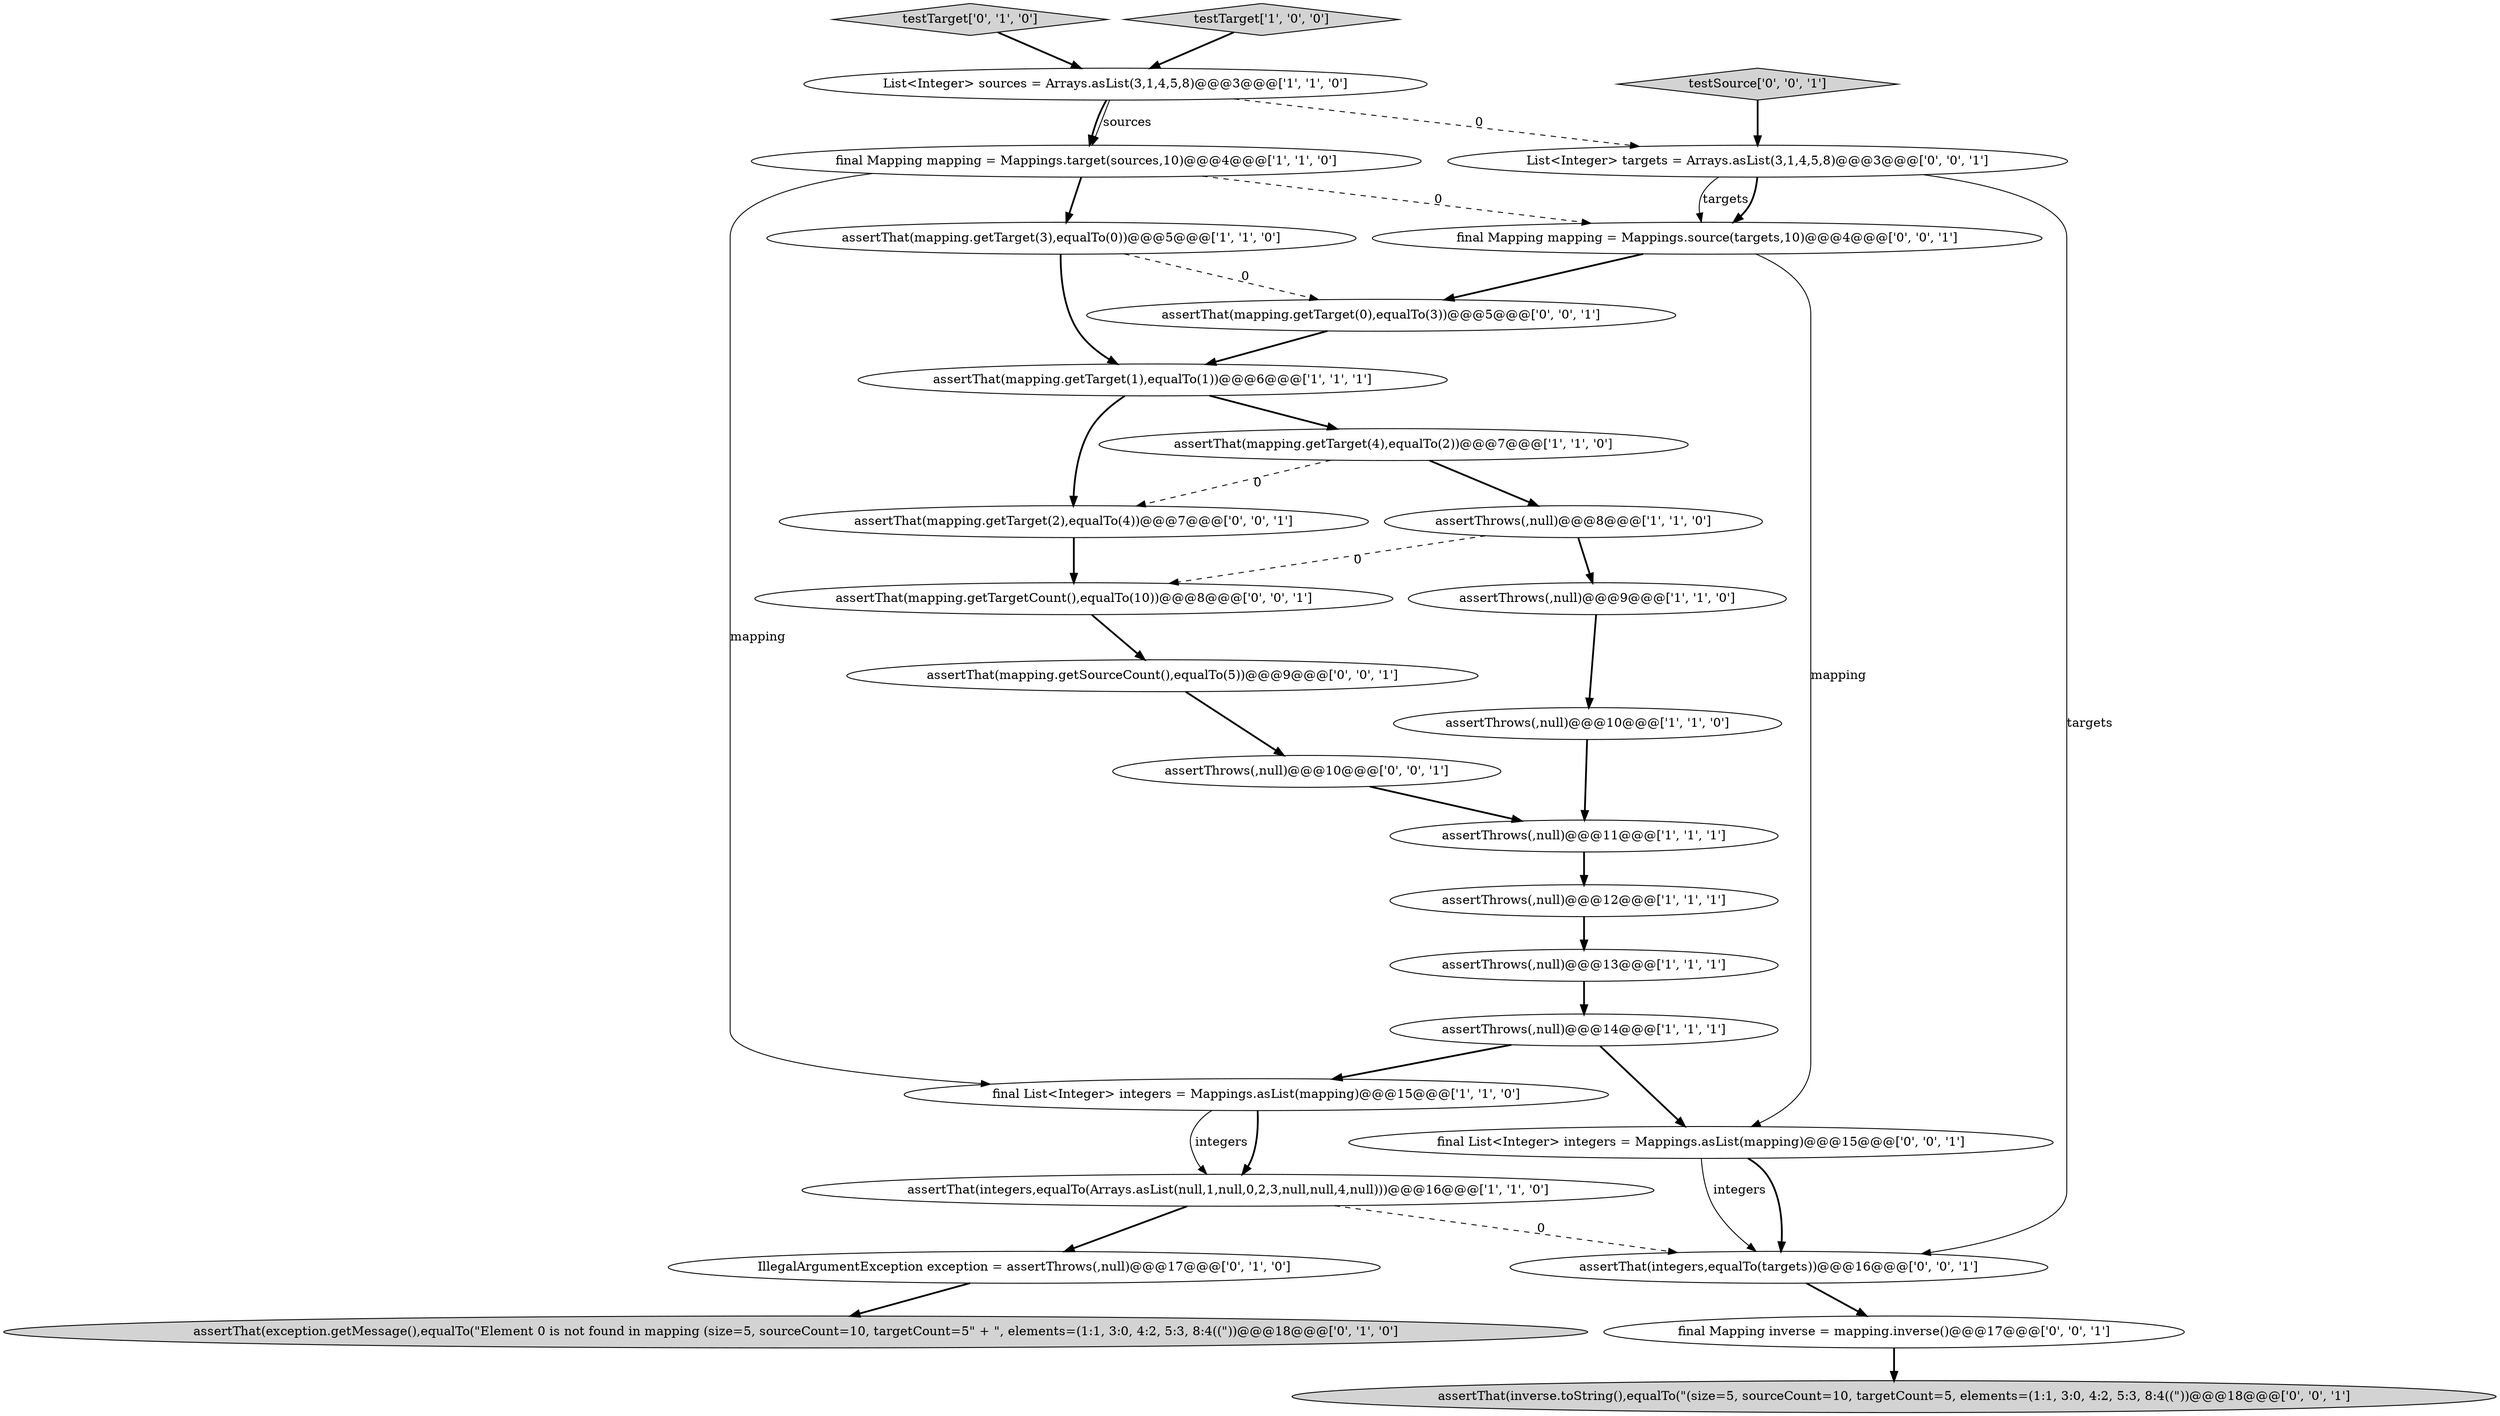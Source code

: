 digraph {
11 [style = filled, label = "assertThrows(,null)@@@13@@@['1', '1', '1']", fillcolor = white, shape = ellipse image = "AAA0AAABBB1BBB"];
18 [style = filled, label = "List<Integer> targets = Arrays.asList(3,1,4,5,8)@@@3@@@['0', '0', '1']", fillcolor = white, shape = ellipse image = "AAA0AAABBB3BBB"];
0 [style = filled, label = "assertThrows(,null)@@@11@@@['1', '1', '1']", fillcolor = white, shape = ellipse image = "AAA0AAABBB1BBB"];
15 [style = filled, label = "testTarget['0', '1', '0']", fillcolor = lightgray, shape = diamond image = "AAA0AAABBB2BBB"];
17 [style = filled, label = "assertThat(exception.getMessage(),equalTo(\"Element 0 is not found in mapping (size=5, sourceCount=10, targetCount=5\" + \", elements=(1:1, 3:0, 4:2, 5:3, 8:4((\"))@@@18@@@['0', '1', '0']", fillcolor = lightgray, shape = ellipse image = "AAA1AAABBB2BBB"];
12 [style = filled, label = "assertThat(mapping.getTarget(1),equalTo(1))@@@6@@@['1', '1', '1']", fillcolor = white, shape = ellipse image = "AAA0AAABBB1BBB"];
24 [style = filled, label = "final List<Integer> integers = Mappings.asList(mapping)@@@15@@@['0', '0', '1']", fillcolor = white, shape = ellipse image = "AAA0AAABBB3BBB"];
29 [style = filled, label = "testSource['0', '0', '1']", fillcolor = lightgray, shape = diamond image = "AAA0AAABBB3BBB"];
16 [style = filled, label = "IllegalArgumentException exception = assertThrows(,null)@@@17@@@['0', '1', '0']", fillcolor = white, shape = ellipse image = "AAA1AAABBB2BBB"];
27 [style = filled, label = "final Mapping mapping = Mappings.source(targets,10)@@@4@@@['0', '0', '1']", fillcolor = white, shape = ellipse image = "AAA0AAABBB3BBB"];
21 [style = filled, label = "final Mapping inverse = mapping.inverse()@@@17@@@['0', '0', '1']", fillcolor = white, shape = ellipse image = "AAA0AAABBB3BBB"];
28 [style = filled, label = "assertThat(integers,equalTo(targets))@@@16@@@['0', '0', '1']", fillcolor = white, shape = ellipse image = "AAA0AAABBB3BBB"];
10 [style = filled, label = "assertThrows(,null)@@@8@@@['1', '1', '0']", fillcolor = white, shape = ellipse image = "AAA0AAABBB1BBB"];
22 [style = filled, label = "assertThat(mapping.getTarget(0),equalTo(3))@@@5@@@['0', '0', '1']", fillcolor = white, shape = ellipse image = "AAA0AAABBB3BBB"];
1 [style = filled, label = "assertThat(integers,equalTo(Arrays.asList(null,1,null,0,2,3,null,null,4,null)))@@@16@@@['1', '1', '0']", fillcolor = white, shape = ellipse image = "AAA0AAABBB1BBB"];
23 [style = filled, label = "assertThat(mapping.getSourceCount(),equalTo(5))@@@9@@@['0', '0', '1']", fillcolor = white, shape = ellipse image = "AAA0AAABBB3BBB"];
4 [style = filled, label = "final List<Integer> integers = Mappings.asList(mapping)@@@15@@@['1', '1', '0']", fillcolor = white, shape = ellipse image = "AAA0AAABBB1BBB"];
5 [style = filled, label = "List<Integer> sources = Arrays.asList(3,1,4,5,8)@@@3@@@['1', '1', '0']", fillcolor = white, shape = ellipse image = "AAA0AAABBB1BBB"];
13 [style = filled, label = "assertThrows(,null)@@@12@@@['1', '1', '1']", fillcolor = white, shape = ellipse image = "AAA0AAABBB1BBB"];
25 [style = filled, label = "assertThat(mapping.getTarget(2),equalTo(4))@@@7@@@['0', '0', '1']", fillcolor = white, shape = ellipse image = "AAA0AAABBB3BBB"];
6 [style = filled, label = "assertThat(mapping.getTarget(3),equalTo(0))@@@5@@@['1', '1', '0']", fillcolor = white, shape = ellipse image = "AAA0AAABBB1BBB"];
7 [style = filled, label = "assertThrows(,null)@@@10@@@['1', '1', '0']", fillcolor = white, shape = ellipse image = "AAA0AAABBB1BBB"];
8 [style = filled, label = "assertThrows(,null)@@@9@@@['1', '1', '0']", fillcolor = white, shape = ellipse image = "AAA0AAABBB1BBB"];
19 [style = filled, label = "assertThat(mapping.getTargetCount(),equalTo(10))@@@8@@@['0', '0', '1']", fillcolor = white, shape = ellipse image = "AAA0AAABBB3BBB"];
20 [style = filled, label = "assertThat(inverse.toString(),equalTo(\"(size=5, sourceCount=10, targetCount=5, elements=(1:1, 3:0, 4:2, 5:3, 8:4((\"))@@@18@@@['0', '0', '1']", fillcolor = lightgray, shape = ellipse image = "AAA0AAABBB3BBB"];
26 [style = filled, label = "assertThrows(,null)@@@10@@@['0', '0', '1']", fillcolor = white, shape = ellipse image = "AAA0AAABBB3BBB"];
2 [style = filled, label = "final Mapping mapping = Mappings.target(sources,10)@@@4@@@['1', '1', '0']", fillcolor = white, shape = ellipse image = "AAA0AAABBB1BBB"];
3 [style = filled, label = "assertThrows(,null)@@@14@@@['1', '1', '1']", fillcolor = white, shape = ellipse image = "AAA0AAABBB1BBB"];
14 [style = filled, label = "testTarget['1', '0', '0']", fillcolor = lightgray, shape = diamond image = "AAA0AAABBB1BBB"];
9 [style = filled, label = "assertThat(mapping.getTarget(4),equalTo(2))@@@7@@@['1', '1', '0']", fillcolor = white, shape = ellipse image = "AAA0AAABBB1BBB"];
5->2 [style = bold, label=""];
14->5 [style = bold, label=""];
28->21 [style = bold, label=""];
12->25 [style = bold, label=""];
11->3 [style = bold, label=""];
3->24 [style = bold, label=""];
24->28 [style = solid, label="integers"];
25->19 [style = bold, label=""];
5->2 [style = solid, label="sources"];
2->4 [style = solid, label="mapping"];
18->28 [style = solid, label="targets"];
10->8 [style = bold, label=""];
2->27 [style = dashed, label="0"];
19->23 [style = bold, label=""];
27->24 [style = solid, label="mapping"];
0->13 [style = bold, label=""];
5->18 [style = dashed, label="0"];
6->22 [style = dashed, label="0"];
4->1 [style = bold, label=""];
27->22 [style = bold, label=""];
23->26 [style = bold, label=""];
12->9 [style = bold, label=""];
13->11 [style = bold, label=""];
21->20 [style = bold, label=""];
9->25 [style = dashed, label="0"];
1->28 [style = dashed, label="0"];
7->0 [style = bold, label=""];
15->5 [style = bold, label=""];
18->27 [style = solid, label="targets"];
6->12 [style = bold, label=""];
2->6 [style = bold, label=""];
8->7 [style = bold, label=""];
10->19 [style = dashed, label="0"];
4->1 [style = solid, label="integers"];
16->17 [style = bold, label=""];
22->12 [style = bold, label=""];
1->16 [style = bold, label=""];
24->28 [style = bold, label=""];
29->18 [style = bold, label=""];
18->27 [style = bold, label=""];
3->4 [style = bold, label=""];
26->0 [style = bold, label=""];
9->10 [style = bold, label=""];
}
